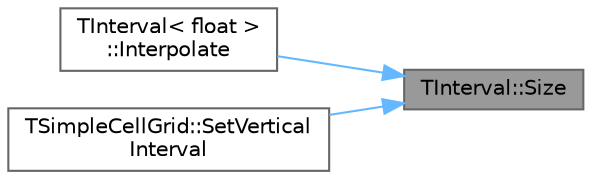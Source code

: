 digraph "TInterval::Size"
{
 // INTERACTIVE_SVG=YES
 // LATEX_PDF_SIZE
  bgcolor="transparent";
  edge [fontname=Helvetica,fontsize=10,labelfontname=Helvetica,labelfontsize=10];
  node [fontname=Helvetica,fontsize=10,shape=box,height=0.2,width=0.4];
  rankdir="RL";
  Node1 [id="Node000001",label="TInterval::Size",height=0.2,width=0.4,color="gray40", fillcolor="grey60", style="filled", fontcolor="black",tooltip="Computes the size of this interval."];
  Node1 -> Node2 [id="edge1_Node000001_Node000002",dir="back",color="steelblue1",style="solid",tooltip=" "];
  Node2 [id="Node000002",label="TInterval\< float \>\l::Interpolate",height=0.2,width=0.4,color="grey40", fillcolor="white", style="filled",URL="$d7/de1/structTInterval.html#a98a6da3c5e918e99cd6a3135ca59e200",tooltip=" "];
  Node1 -> Node3 [id="edge2_Node000001_Node000003",dir="back",color="steelblue1",style="solid",tooltip=" "];
  Node3 [id="Node000003",label="TSimpleCellGrid::SetVertical\lInterval",height=0.2,width=0.4,color="grey40", fillcolor="white", style="filled",URL="$d2/dcb/structTSimpleCellGrid.html#ae241fb320f39ac724e2c770ff4da1aa0",tooltip="Change the vertical position of the grid by providing an interval."];
}
